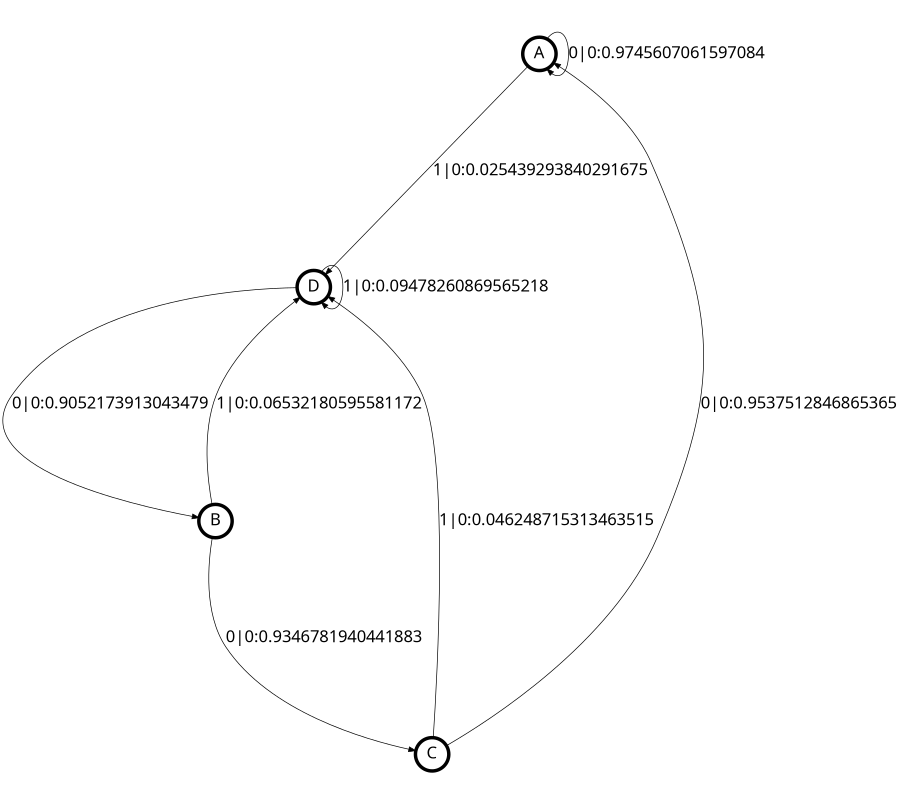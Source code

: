 digraph  {
size = "6,8.5";
ratio = "fill";
node
[shape = circle];
node [fontsize = 24];
node [penwidth = 5];
edge [fontsize = 24];
node [fontname = "CMU Serif Roman"];
graph [fontname = "CMU Serif Roman"];
edge [fontname = "CMU Serif Roman"];
A -> A [label = "0|0:0.9745607061597084\l"];
A -> D [label = "1|0:0.025439293840291675\l"];
B -> C [label = "0|0:0.9346781940441883\l"];
B -> D [label = "1|0:0.06532180595581172\l"];
C -> A [label = "0|0:0.9537512846865365\l"];
C -> D [label = "1|0:0.046248715313463515\l"];
D -> B [label = "0|0:0.9052173913043479\l"];
D -> D [label = "1|0:0.09478260869565218\l"];
}